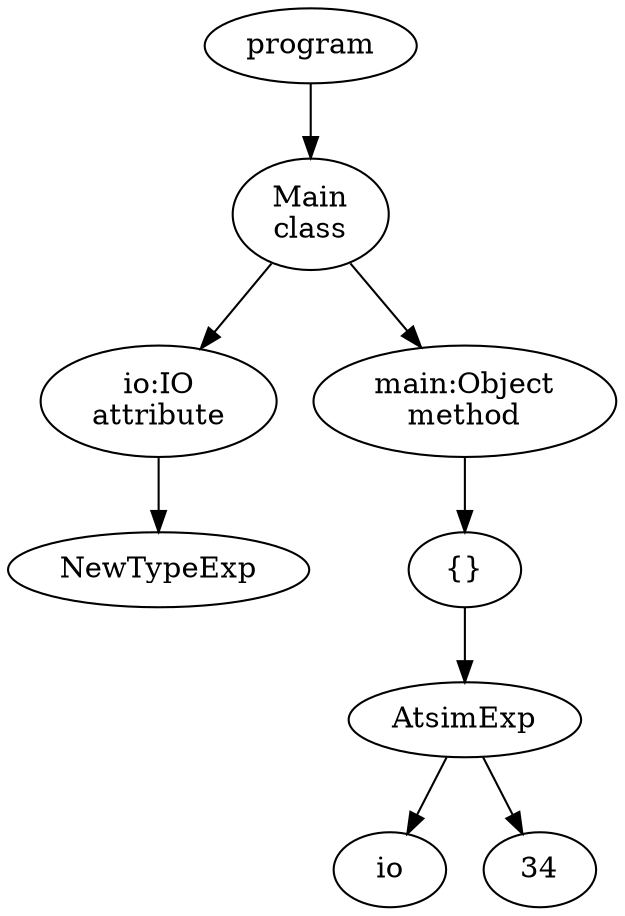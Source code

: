 digraph pvn {
program->Main
Main[label="Main
class"]
Main->io
io[label="io:IO
attribute"]
io->"NewTypeExp"
Main->main
main[label="main:Object
method"]
main->"BracedExp"
"BracedExp"[label="{}"]
BracedExp->"AtsimExp"
AtsimExp->"IdentifierExp"
"IdentifierExp"[label=io]
AtsimExp->"StringExp"
"StringExp"[label="34"]

}